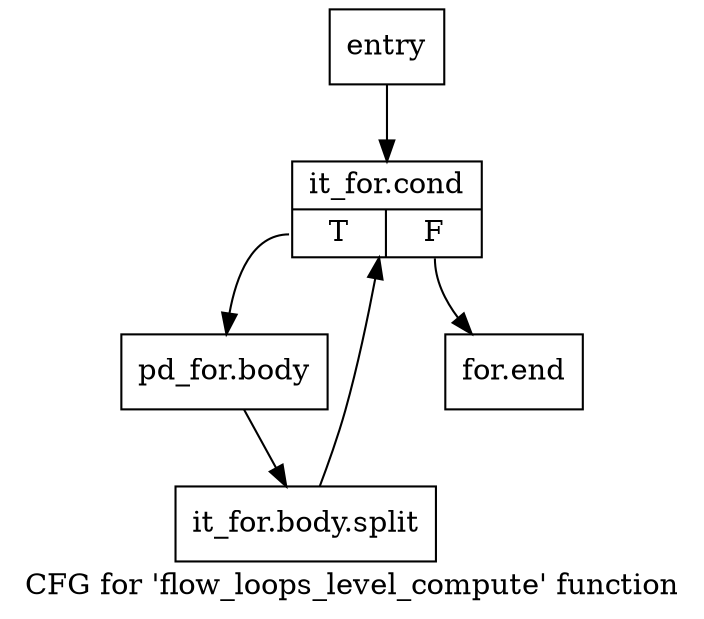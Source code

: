 digraph "CFG for 'flow_loops_level_compute' function" {
	label="CFG for 'flow_loops_level_compute' function";

	Node0x30a74a0 [shape=record,label="{entry}"];
	Node0x30a74a0 -> Node0x30a74f0;
	Node0x30a74f0 [shape=record,label="{it_for.cond|{<s0>T|<s1>F}}"];
	Node0x30a74f0:s0 -> Node0x30a7540;
	Node0x30a74f0:s1 -> Node0x30a7590;
	Node0x30a7540 [shape=record,label="{pd_for.body}"];
	Node0x30a7540 -> Node0xcb3bad0;
	Node0xcb3bad0 [shape=record,label="{it_for.body.split}"];
	Node0xcb3bad0 -> Node0x30a74f0;
	Node0x30a7590 [shape=record,label="{for.end}"];
}
